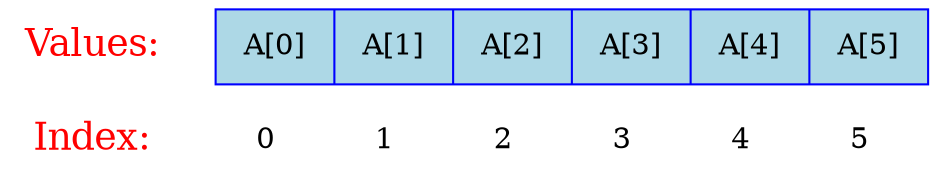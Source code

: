 digraph {
    ranksep =0;
    node [shape=plaintext, fontcolor=red, fontsize=18];
    "Values:" -> "Index:" [color=white];

    node [shape=record, fontcolor=black, fontsize=14, width=4.75, fixedsize=true];
    values [label="<f0> A[0] | <f1> A[1] | <f2> A[2] | <f3> A[3] | <f4> A[4] | <f5> A[5]", color=blue, fillcolor=lightblue, style=filled];
    indices [label="0 | 1 | 2 | 3| 4 | 5",color="white"];

    { rank=same; "Values:"; values }
    { rank=same; "Index:"; indices }

    edge [color=blue];
}
